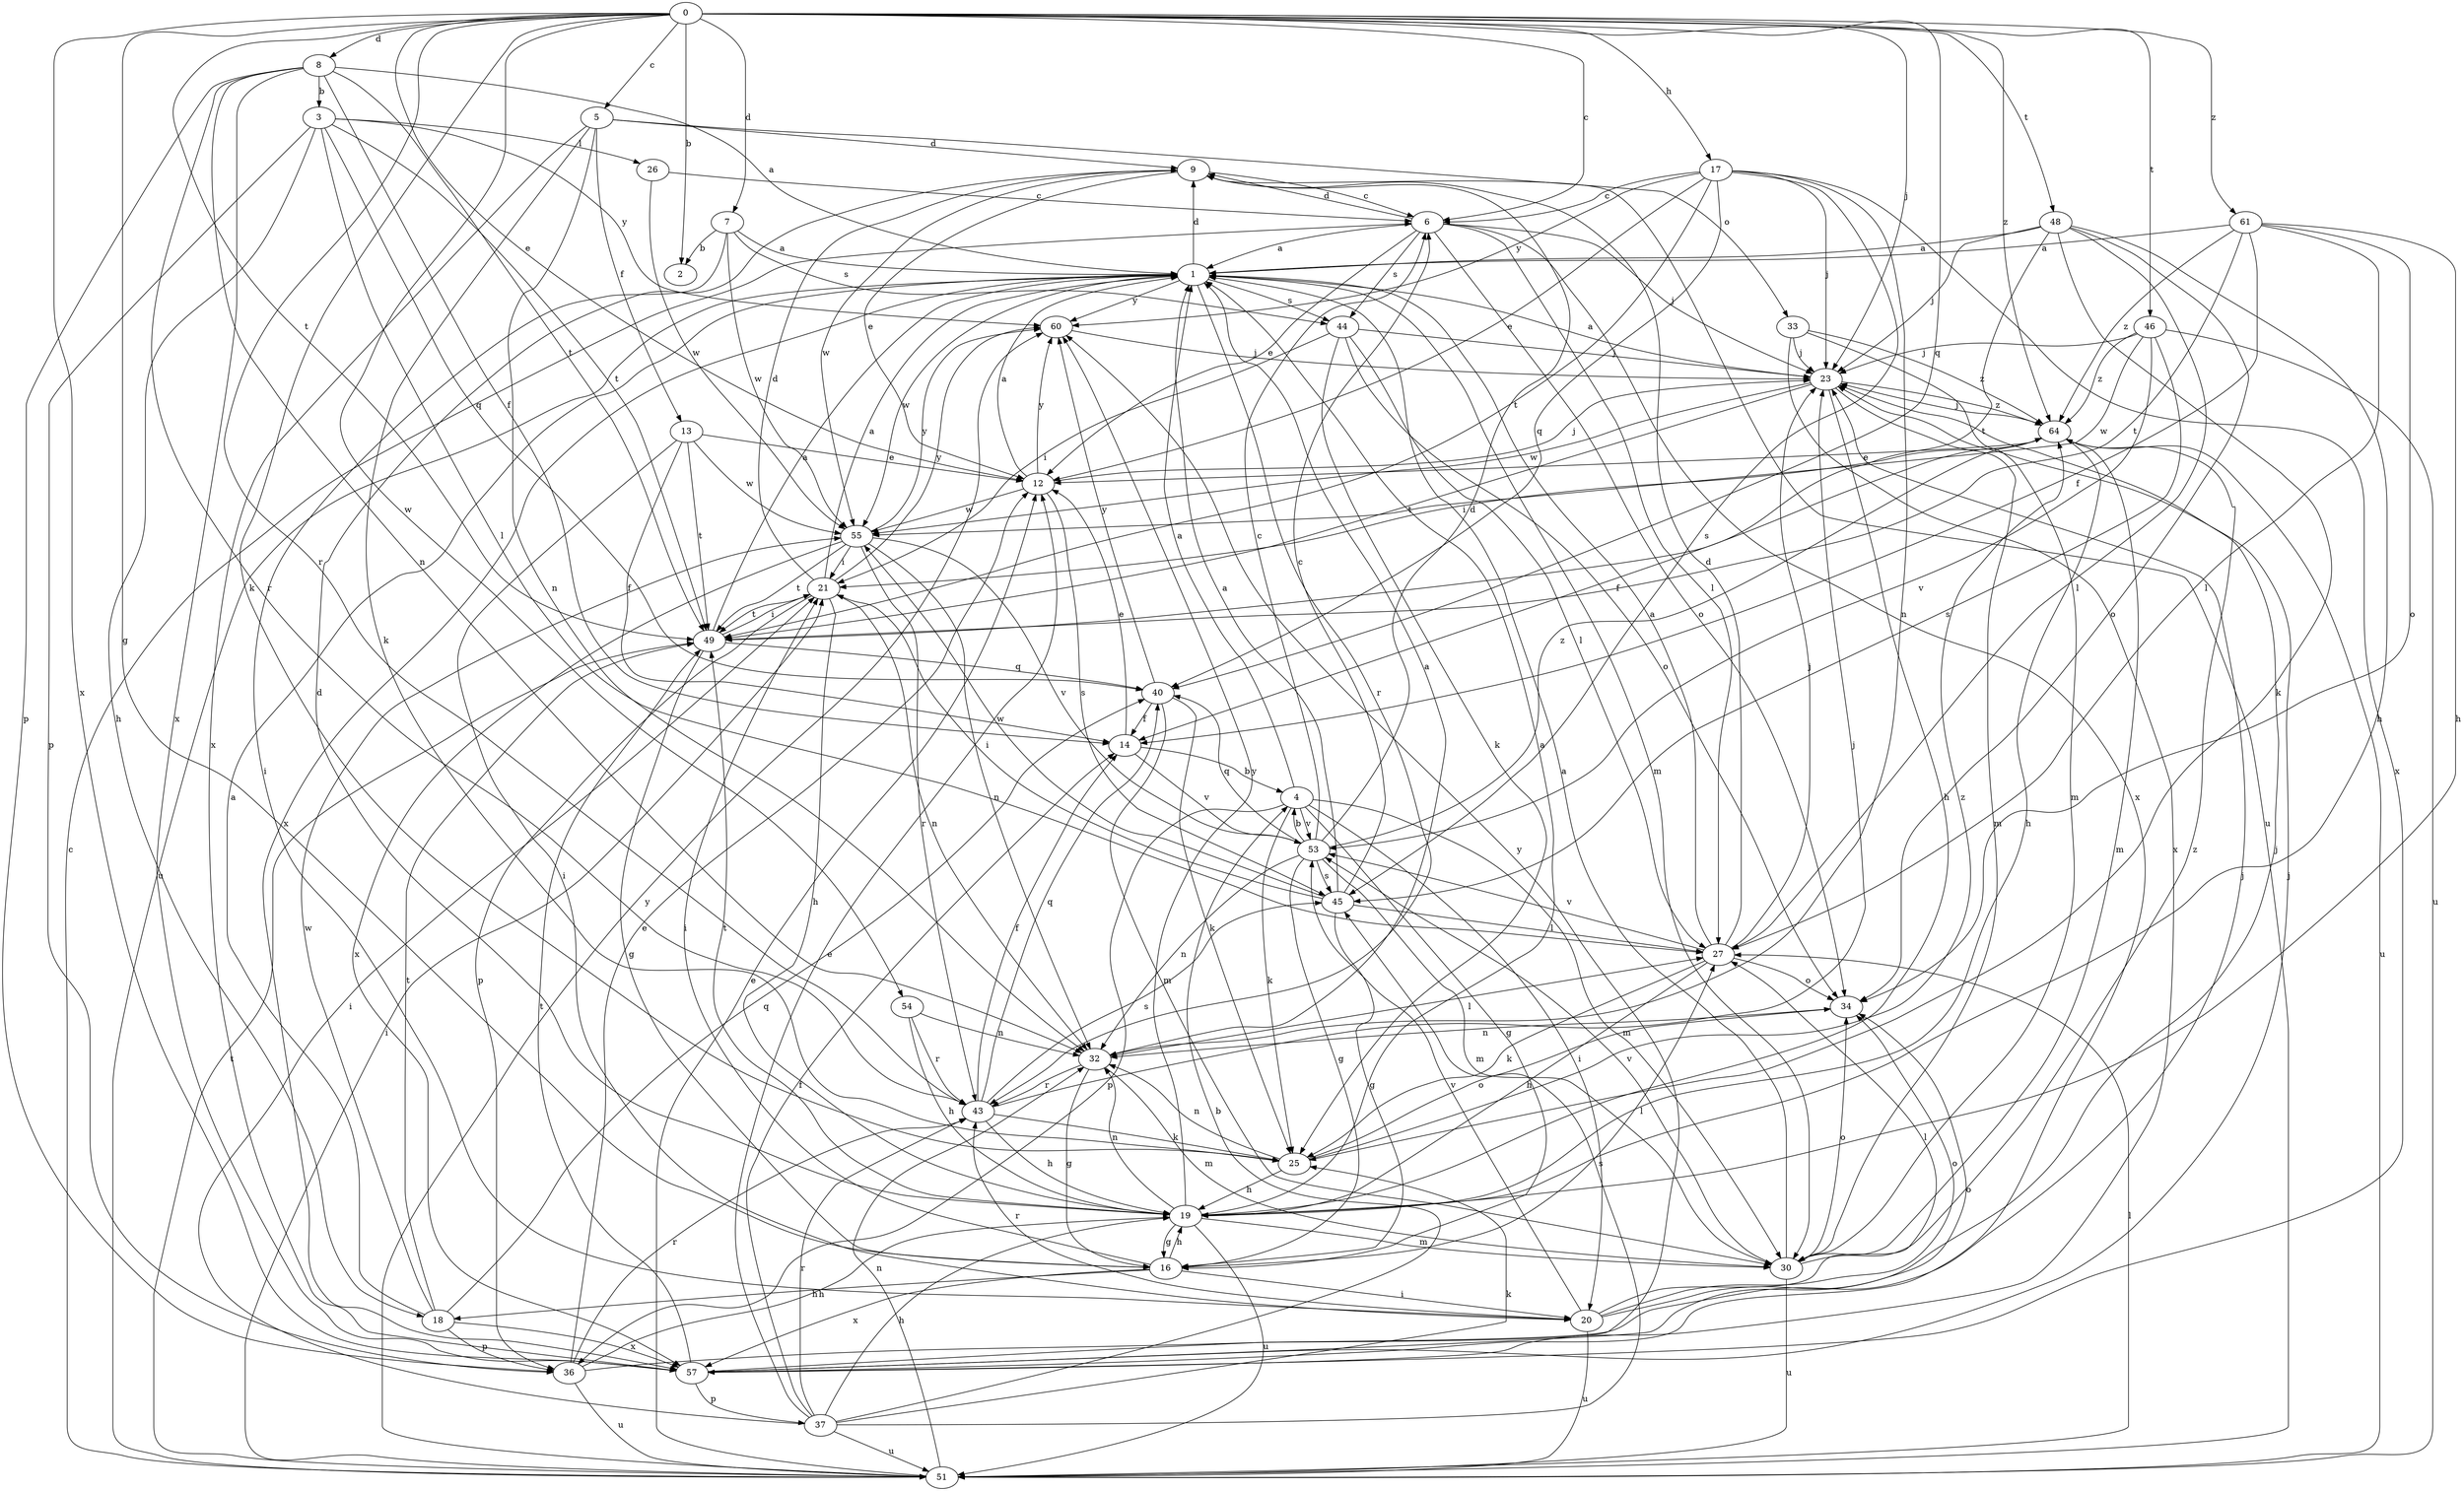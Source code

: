 strict digraph  {
0;
1;
2;
3;
4;
5;
6;
7;
8;
9;
12;
13;
14;
16;
17;
18;
19;
20;
21;
23;
25;
26;
27;
30;
32;
33;
34;
36;
37;
40;
43;
44;
45;
46;
48;
49;
51;
53;
54;
55;
57;
60;
61;
64;
0 -> 2  [label=b];
0 -> 5  [label=c];
0 -> 6  [label=c];
0 -> 7  [label=d];
0 -> 8  [label=d];
0 -> 12  [label=e];
0 -> 16  [label=g];
0 -> 17  [label=h];
0 -> 23  [label=j];
0 -> 25  [label=k];
0 -> 40  [label=q];
0 -> 43  [label=r];
0 -> 46  [label=t];
0 -> 48  [label=t];
0 -> 49  [label=t];
0 -> 54  [label=w];
0 -> 57  [label=x];
0 -> 61  [label=z];
0 -> 64  [label=z];
1 -> 9  [label=d];
1 -> 30  [label=m];
1 -> 43  [label=r];
1 -> 44  [label=s];
1 -> 51  [label=u];
1 -> 55  [label=w];
1 -> 57  [label=x];
1 -> 60  [label=y];
3 -> 18  [label=h];
3 -> 26  [label=l];
3 -> 27  [label=l];
3 -> 36  [label=p];
3 -> 40  [label=q];
3 -> 49  [label=t];
3 -> 60  [label=y];
4 -> 1  [label=a];
4 -> 16  [label=g];
4 -> 20  [label=i];
4 -> 25  [label=k];
4 -> 30  [label=m];
4 -> 36  [label=p];
4 -> 53  [label=v];
5 -> 9  [label=d];
5 -> 13  [label=f];
5 -> 25  [label=k];
5 -> 32  [label=n];
5 -> 33  [label=o];
5 -> 57  [label=x];
6 -> 1  [label=a];
6 -> 9  [label=d];
6 -> 12  [label=e];
6 -> 23  [label=j];
6 -> 27  [label=l];
6 -> 34  [label=o];
6 -> 44  [label=s];
6 -> 57  [label=x];
7 -> 1  [label=a];
7 -> 2  [label=b];
7 -> 20  [label=i];
7 -> 44  [label=s];
7 -> 55  [label=w];
8 -> 1  [label=a];
8 -> 3  [label=b];
8 -> 14  [label=f];
8 -> 32  [label=n];
8 -> 36  [label=p];
8 -> 43  [label=r];
8 -> 49  [label=t];
8 -> 57  [label=x];
9 -> 6  [label=c];
9 -> 12  [label=e];
9 -> 51  [label=u];
9 -> 55  [label=w];
12 -> 1  [label=a];
12 -> 23  [label=j];
12 -> 45  [label=s];
12 -> 55  [label=w];
12 -> 60  [label=y];
13 -> 12  [label=e];
13 -> 14  [label=f];
13 -> 20  [label=i];
13 -> 49  [label=t];
13 -> 55  [label=w];
14 -> 4  [label=b];
14 -> 12  [label=e];
14 -> 53  [label=v];
16 -> 18  [label=h];
16 -> 19  [label=h];
16 -> 20  [label=i];
16 -> 21  [label=i];
16 -> 27  [label=l];
16 -> 57  [label=x];
17 -> 6  [label=c];
17 -> 12  [label=e];
17 -> 23  [label=j];
17 -> 32  [label=n];
17 -> 40  [label=q];
17 -> 45  [label=s];
17 -> 49  [label=t];
17 -> 57  [label=x];
17 -> 60  [label=y];
18 -> 1  [label=a];
18 -> 36  [label=p];
18 -> 40  [label=q];
18 -> 49  [label=t];
18 -> 55  [label=w];
18 -> 57  [label=x];
19 -> 1  [label=a];
19 -> 9  [label=d];
19 -> 16  [label=g];
19 -> 30  [label=m];
19 -> 32  [label=n];
19 -> 49  [label=t];
19 -> 51  [label=u];
19 -> 60  [label=y];
20 -> 23  [label=j];
20 -> 27  [label=l];
20 -> 34  [label=o];
20 -> 43  [label=r];
20 -> 51  [label=u];
20 -> 53  [label=v];
21 -> 1  [label=a];
21 -> 9  [label=d];
21 -> 19  [label=h];
21 -> 32  [label=n];
21 -> 36  [label=p];
21 -> 49  [label=t];
21 -> 60  [label=y];
23 -> 1  [label=a];
23 -> 19  [label=h];
23 -> 30  [label=m];
23 -> 49  [label=t];
23 -> 55  [label=w];
23 -> 64  [label=z];
25 -> 19  [label=h];
25 -> 32  [label=n];
25 -> 34  [label=o];
25 -> 64  [label=z];
26 -> 6  [label=c];
26 -> 55  [label=w];
27 -> 1  [label=a];
27 -> 9  [label=d];
27 -> 19  [label=h];
27 -> 23  [label=j];
27 -> 25  [label=k];
27 -> 34  [label=o];
27 -> 53  [label=v];
30 -> 1  [label=a];
30 -> 34  [label=o];
30 -> 51  [label=u];
30 -> 53  [label=v];
30 -> 64  [label=z];
32 -> 1  [label=a];
32 -> 16  [label=g];
32 -> 27  [label=l];
32 -> 30  [label=m];
32 -> 43  [label=r];
33 -> 23  [label=j];
33 -> 30  [label=m];
33 -> 57  [label=x];
33 -> 64  [label=z];
34 -> 32  [label=n];
36 -> 12  [label=e];
36 -> 19  [label=h];
36 -> 23  [label=j];
36 -> 43  [label=r];
36 -> 51  [label=u];
37 -> 4  [label=b];
37 -> 12  [label=e];
37 -> 14  [label=f];
37 -> 19  [label=h];
37 -> 21  [label=i];
37 -> 25  [label=k];
37 -> 43  [label=r];
37 -> 45  [label=s];
37 -> 51  [label=u];
40 -> 14  [label=f];
40 -> 25  [label=k];
40 -> 30  [label=m];
40 -> 60  [label=y];
43 -> 14  [label=f];
43 -> 19  [label=h];
43 -> 23  [label=j];
43 -> 25  [label=k];
43 -> 40  [label=q];
43 -> 45  [label=s];
44 -> 21  [label=i];
44 -> 23  [label=j];
44 -> 25  [label=k];
44 -> 27  [label=l];
44 -> 34  [label=o];
45 -> 1  [label=a];
45 -> 6  [label=c];
45 -> 16  [label=g];
45 -> 21  [label=i];
45 -> 27  [label=l];
45 -> 55  [label=w];
46 -> 23  [label=j];
46 -> 45  [label=s];
46 -> 51  [label=u];
46 -> 53  [label=v];
46 -> 55  [label=w];
46 -> 64  [label=z];
48 -> 1  [label=a];
48 -> 19  [label=h];
48 -> 23  [label=j];
48 -> 25  [label=k];
48 -> 27  [label=l];
48 -> 34  [label=o];
48 -> 49  [label=t];
49 -> 1  [label=a];
49 -> 16  [label=g];
49 -> 21  [label=i];
49 -> 40  [label=q];
51 -> 6  [label=c];
51 -> 12  [label=e];
51 -> 21  [label=i];
51 -> 27  [label=l];
51 -> 32  [label=n];
51 -> 49  [label=t];
51 -> 60  [label=y];
53 -> 4  [label=b];
53 -> 6  [label=c];
53 -> 9  [label=d];
53 -> 16  [label=g];
53 -> 30  [label=m];
53 -> 32  [label=n];
53 -> 40  [label=q];
53 -> 45  [label=s];
53 -> 64  [label=z];
54 -> 19  [label=h];
54 -> 32  [label=n];
54 -> 43  [label=r];
55 -> 21  [label=i];
55 -> 32  [label=n];
55 -> 43  [label=r];
55 -> 49  [label=t];
55 -> 53  [label=v];
55 -> 57  [label=x];
55 -> 60  [label=y];
57 -> 23  [label=j];
57 -> 34  [label=o];
57 -> 37  [label=p];
57 -> 49  [label=t];
57 -> 60  [label=y];
60 -> 23  [label=j];
61 -> 1  [label=a];
61 -> 14  [label=f];
61 -> 19  [label=h];
61 -> 27  [label=l];
61 -> 34  [label=o];
61 -> 49  [label=t];
61 -> 64  [label=z];
64 -> 12  [label=e];
64 -> 14  [label=f];
64 -> 19  [label=h];
64 -> 21  [label=i];
64 -> 23  [label=j];
64 -> 30  [label=m];
64 -> 51  [label=u];
}
